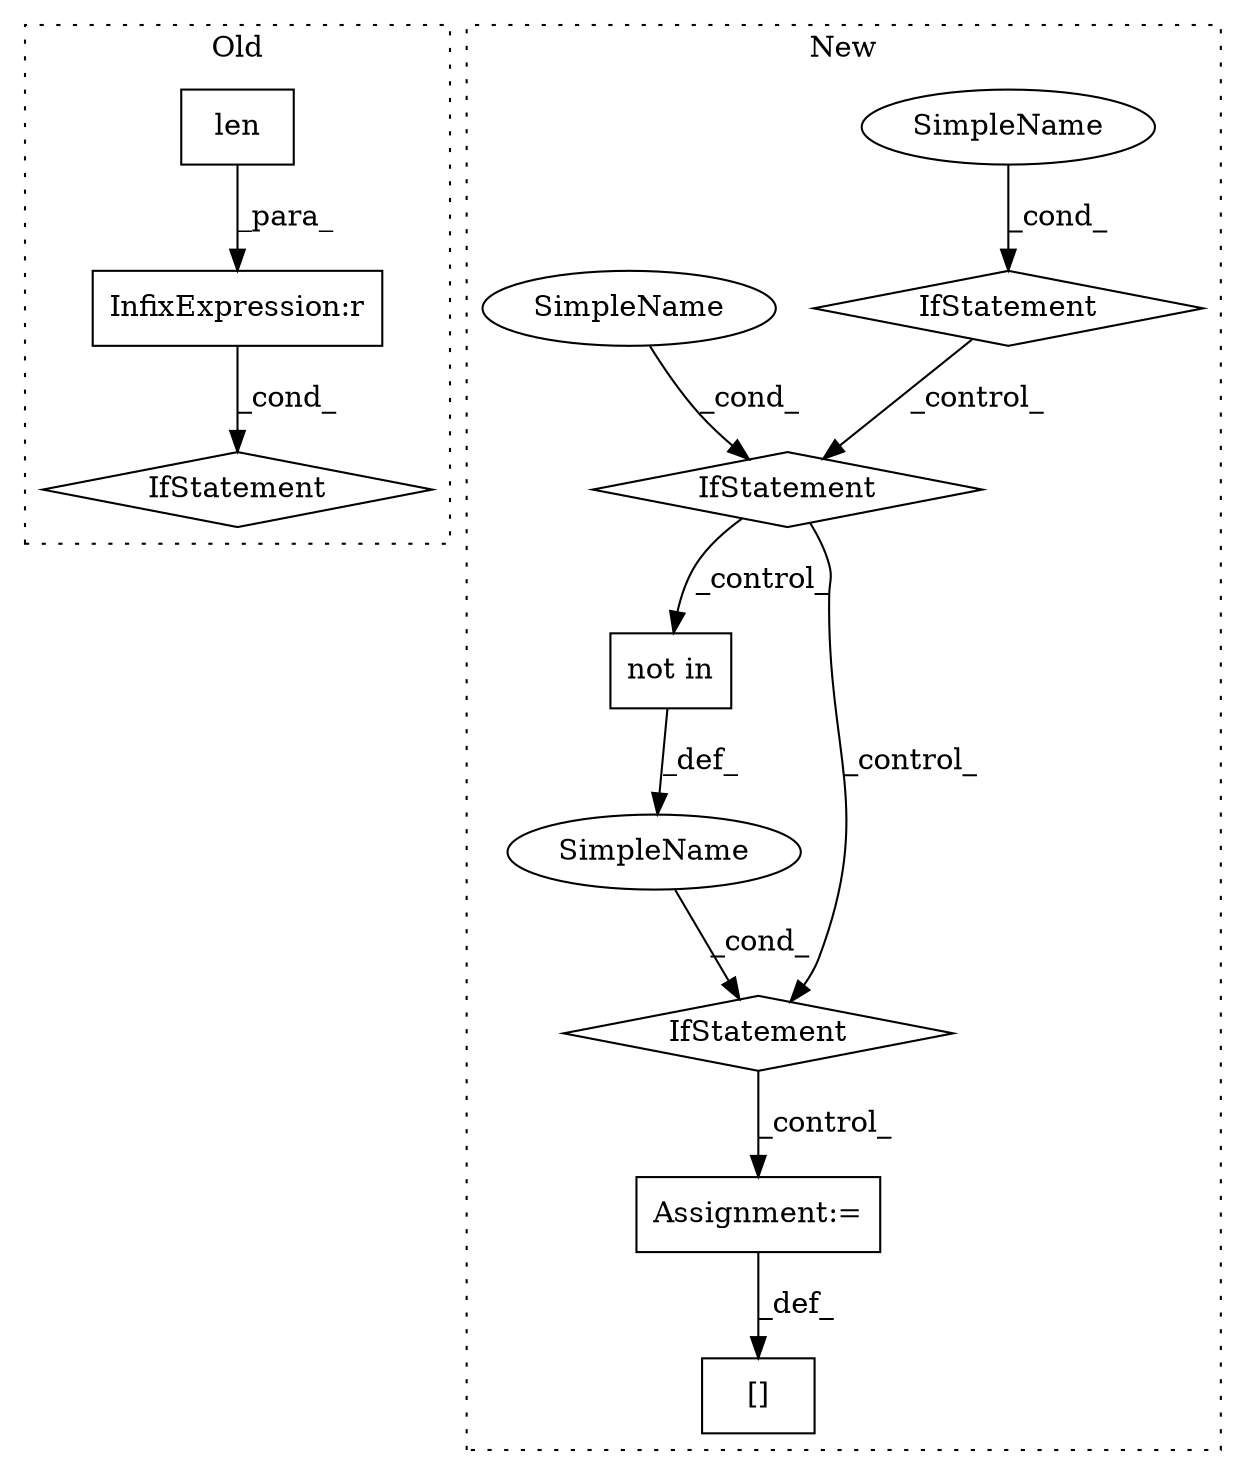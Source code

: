 digraph G {
subgraph cluster0 {
1 [label="len" a="32" s="1695,1713" l="4,1" shape="box"];
6 [label="InfixExpression:r" a="27" s="1692" l="3" shape="box"];
7 [label="IfStatement" a="25" s="1679,1714" l="4,2" shape="diamond"];
label = "Old";
style="dotted";
}
subgraph cluster1 {
2 [label="not in" a="108" s="3305" l="41" shape="box"];
3 [label="IfStatement" a="25" s="3295,3346" l="10,2" shape="diamond"];
4 [label="Assignment:=" a="7" s="3401" l="1" shape="box"];
5 [label="SimpleName" a="42" s="" l="" shape="ellipse"];
8 [label="[]" a="2" s="3738,3754" l="12,1" shape="box"];
9 [label="SimpleName" a="42" s="" l="" shape="ellipse"];
10 [label="IfStatement" a="25" s="3177,3199" l="4,2" shape="diamond"];
11 [label="SimpleName" a="42" s="" l="" shape="ellipse"];
12 [label="IfStatement" a="25" s="3266,3285" l="4,2" shape="diamond"];
label = "New";
style="dotted";
}
1 -> 6 [label="_para_"];
2 -> 5 [label="_def_"];
3 -> 4 [label="_control_"];
4 -> 8 [label="_def_"];
5 -> 3 [label="_cond_"];
6 -> 7 [label="_cond_"];
9 -> 10 [label="_cond_"];
10 -> 12 [label="_control_"];
11 -> 12 [label="_cond_"];
12 -> 3 [label="_control_"];
12 -> 2 [label="_control_"];
}